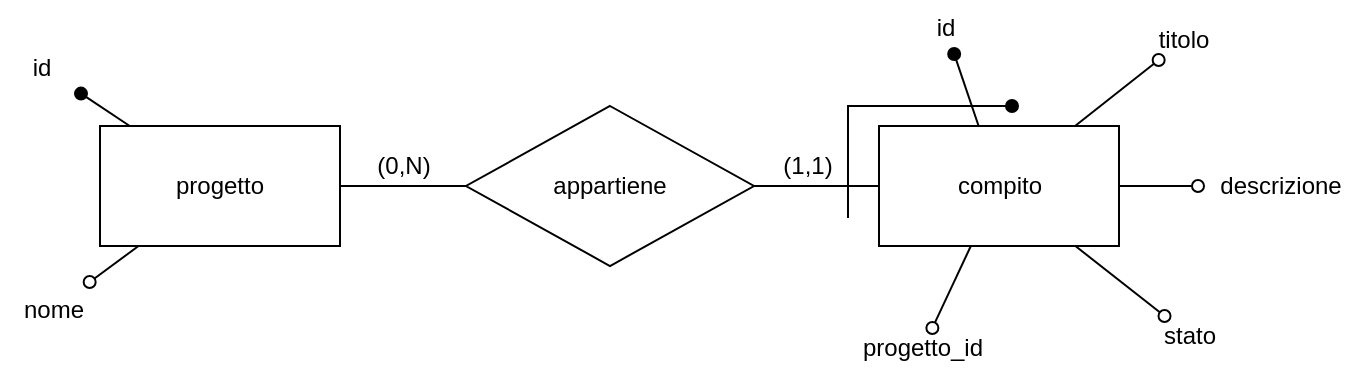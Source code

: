 <mxfile version="11.1.4" type="device"><diagram id="BIfTGCQMOCfyZqcjZjss" name="Page-1"><mxGraphModel dx="868" dy="723" grid="0" gridSize="10" guides="1" tooltips="1" connect="1" arrows="1" fold="1" page="1" pageScale="1" pageWidth="1654" pageHeight="1169" math="0" shadow="0"><root><mxCell id="0"/><mxCell id="1" parent="0"/><mxCell id="hbsKFpNhHC-sRP173drq-4" style="edgeStyle=orthogonalEdgeStyle;rounded=0;orthogonalLoop=1;jettySize=auto;html=1;endArrow=none;endFill=0;" edge="1" parent="1" source="hbsKFpNhHC-sRP173drq-1" target="hbsKFpNhHC-sRP173drq-3"><mxGeometry relative="1" as="geometry"/></mxCell><mxCell id="hbsKFpNhHC-sRP173drq-6" style="rounded=0;orthogonalLoop=1;jettySize=auto;html=1;endArrow=oval;endFill=1;" edge="1" parent="1" source="hbsKFpNhHC-sRP173drq-1" target="hbsKFpNhHC-sRP173drq-10"><mxGeometry relative="1" as="geometry"><mxPoint x="486.671" y="488.203" as="targetPoint"/></mxGeometry></mxCell><mxCell id="hbsKFpNhHC-sRP173drq-9" style="edgeStyle=none;rounded=0;orthogonalLoop=1;jettySize=auto;html=1;endArrow=oval;endFill=0;" edge="1" parent="1" source="hbsKFpNhHC-sRP173drq-1" target="hbsKFpNhHC-sRP173drq-11"><mxGeometry relative="1" as="geometry"><mxPoint x="552.317" y="469" as="targetPoint"/></mxGeometry></mxCell><mxCell id="hbsKFpNhHC-sRP173drq-1" value="progetto" style="rounded=0;whiteSpace=wrap;html=1;" vertex="1" parent="1"><mxGeometry x="410" y="514" width="120" height="60" as="geometry"/></mxCell><mxCell id="hbsKFpNhHC-sRP173drq-18" style="edgeStyle=none;rounded=0;orthogonalLoop=1;jettySize=auto;html=1;endArrow=oval;endFill=1;" edge="1" parent="1" source="hbsKFpNhHC-sRP173drq-2" target="hbsKFpNhHC-sRP173drq-13"><mxGeometry relative="1" as="geometry"/></mxCell><mxCell id="hbsKFpNhHC-sRP173drq-19" style="edgeStyle=none;rounded=0;orthogonalLoop=1;jettySize=auto;html=1;endArrow=oval;endFill=0;" edge="1" parent="1" source="hbsKFpNhHC-sRP173drq-2" target="hbsKFpNhHC-sRP173drq-14"><mxGeometry relative="1" as="geometry"/></mxCell><mxCell id="hbsKFpNhHC-sRP173drq-20" style="edgeStyle=none;rounded=0;orthogonalLoop=1;jettySize=auto;html=1;endArrow=oval;endFill=0;" edge="1" parent="1" source="hbsKFpNhHC-sRP173drq-2" target="hbsKFpNhHC-sRP173drq-15"><mxGeometry relative="1" as="geometry"/></mxCell><mxCell id="hbsKFpNhHC-sRP173drq-21" style="edgeStyle=none;rounded=0;orthogonalLoop=1;jettySize=auto;html=1;endArrow=oval;endFill=0;" edge="1" parent="1" source="hbsKFpNhHC-sRP173drq-2" target="hbsKFpNhHC-sRP173drq-16"><mxGeometry relative="1" as="geometry"/></mxCell><mxCell id="hbsKFpNhHC-sRP173drq-22" style="edgeStyle=none;rounded=0;orthogonalLoop=1;jettySize=auto;html=1;endArrow=oval;endFill=0;" edge="1" parent="1" source="hbsKFpNhHC-sRP173drq-2" target="hbsKFpNhHC-sRP173drq-17"><mxGeometry relative="1" as="geometry"/></mxCell><mxCell id="hbsKFpNhHC-sRP173drq-2" value="compito" style="rounded=0;whiteSpace=wrap;html=1;" vertex="1" parent="1"><mxGeometry x="799.5" y="514" width="120" height="60" as="geometry"/></mxCell><mxCell id="hbsKFpNhHC-sRP173drq-5" style="edgeStyle=orthogonalEdgeStyle;rounded=0;orthogonalLoop=1;jettySize=auto;html=1;endArrow=none;endFill=0;" edge="1" parent="1" source="hbsKFpNhHC-sRP173drq-3" target="hbsKFpNhHC-sRP173drq-2"><mxGeometry relative="1" as="geometry"/></mxCell><mxCell id="hbsKFpNhHC-sRP173drq-3" value="appartiene" style="rhombus;whiteSpace=wrap;html=1;" vertex="1" parent="1"><mxGeometry x="593" y="504" width="144" height="80" as="geometry"/></mxCell><mxCell id="hbsKFpNhHC-sRP173drq-10" value="id" style="text;html=1;strokeColor=none;fillColor=none;align=center;verticalAlign=middle;whiteSpace=wrap;rounded=0;" vertex="1" parent="1"><mxGeometry x="360.5" y="471" width="40" height="27" as="geometry"/></mxCell><mxCell id="hbsKFpNhHC-sRP173drq-11" value="nome" style="text;html=1;strokeColor=none;fillColor=none;align=center;verticalAlign=middle;whiteSpace=wrap;rounded=0;" vertex="1" parent="1"><mxGeometry x="366.5" y="592" width="40" height="27" as="geometry"/></mxCell><mxCell id="hbsKFpNhHC-sRP173drq-13" value="id" style="text;html=1;strokeColor=none;fillColor=none;align=center;verticalAlign=middle;whiteSpace=wrap;rounded=0;" vertex="1" parent="1"><mxGeometry x="812.5" y="451" width="40" height="27" as="geometry"/></mxCell><mxCell id="hbsKFpNhHC-sRP173drq-14" value="titolo" style="text;html=1;strokeColor=none;fillColor=none;align=center;verticalAlign=middle;whiteSpace=wrap;rounded=0;" vertex="1" parent="1"><mxGeometry x="929" y="461" width="46" height="20" as="geometry"/></mxCell><mxCell id="hbsKFpNhHC-sRP173drq-15" value="descrizione" style="text;html=1;strokeColor=none;fillColor=none;align=center;verticalAlign=middle;whiteSpace=wrap;rounded=0;" vertex="1" parent="1"><mxGeometry x="959" y="534" width="83" height="20" as="geometry"/></mxCell><mxCell id="hbsKFpNhHC-sRP173drq-16" value="stato" style="text;html=1;strokeColor=none;fillColor=none;align=center;verticalAlign=middle;whiteSpace=wrap;rounded=0;" vertex="1" parent="1"><mxGeometry x="935" y="609" width="40" height="20" as="geometry"/></mxCell><mxCell id="hbsKFpNhHC-sRP173drq-17" value="progetto_id" style="text;html=1;strokeColor=none;fillColor=none;align=center;verticalAlign=middle;whiteSpace=wrap;rounded=0;" vertex="1" parent="1"><mxGeometry x="779" y="615" width="85" height="20" as="geometry"/></mxCell><mxCell id="hbsKFpNhHC-sRP173drq-23" style="edgeStyle=none;rounded=0;orthogonalLoop=1;jettySize=auto;html=1;endArrow=oval;endFill=1;" edge="1" parent="1"><mxGeometry relative="1" as="geometry"><mxPoint x="784" y="560" as="sourcePoint"/><mxPoint x="866" y="504" as="targetPoint"/><Array as="points"><mxPoint x="784" y="504"/></Array></mxGeometry></mxCell><mxCell id="hbsKFpNhHC-sRP173drq-24" value="(0,N)" style="text;html=1;strokeColor=none;fillColor=none;align=center;verticalAlign=middle;whiteSpace=wrap;rounded=0;" vertex="1" parent="1"><mxGeometry x="542" y="524" width="40" height="20" as="geometry"/></mxCell><mxCell id="hbsKFpNhHC-sRP173drq-25" value="(1,1)" style="text;html=1;strokeColor=none;fillColor=none;align=center;verticalAlign=middle;whiteSpace=wrap;rounded=0;" vertex="1" parent="1"><mxGeometry x="744" y="524" width="40" height="20" as="geometry"/></mxCell></root></mxGraphModel></diagram></mxfile>